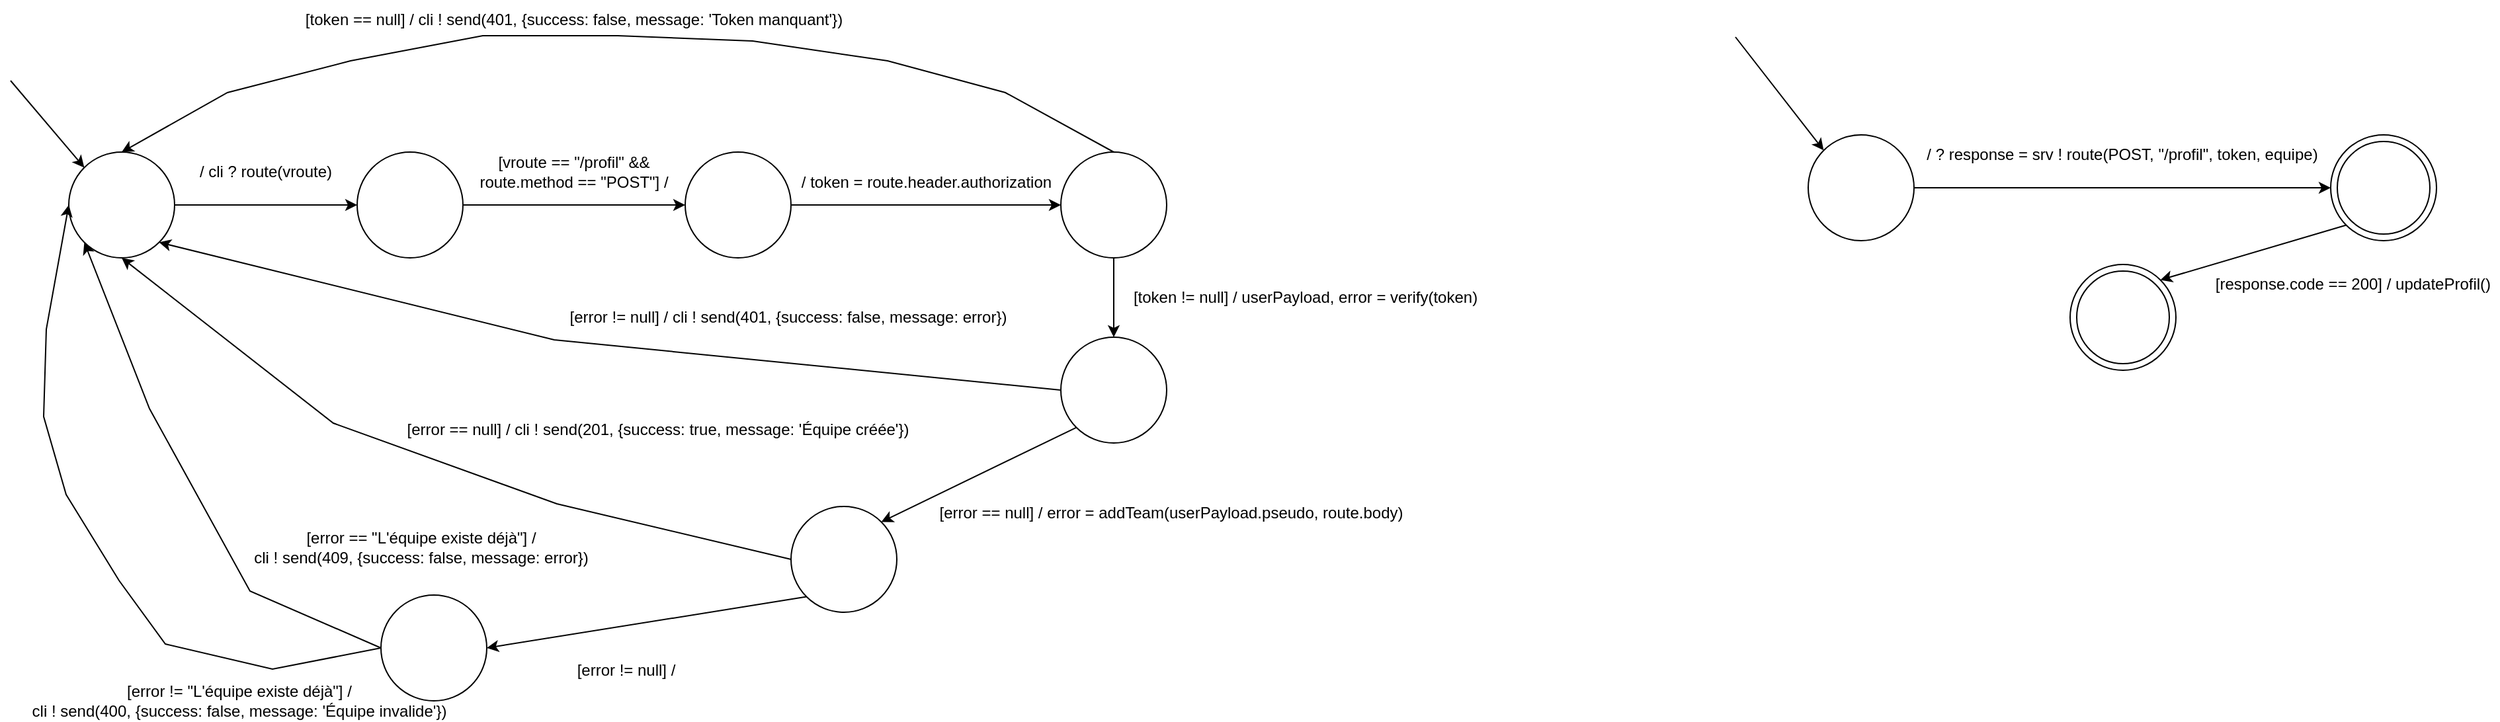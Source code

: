 <mxfile version="24.2.2" type="device">
  <diagram name="Page-1" id="ls8BUcPszcp-NXPqsT4M">
    <mxGraphModel dx="1715" dy="721" grid="0" gridSize="10" guides="1" tooltips="1" connect="1" arrows="1" fold="1" page="0" pageScale="1" pageWidth="827" pageHeight="1169" math="0" shadow="0">
      <root>
        <mxCell id="0" />
        <mxCell id="1" parent="0" />
        <mxCell id="fBTUod78T5G83dmQVt4a-1" value="" style="ellipse;whiteSpace=wrap;html=1;aspect=fixed;" vertex="1" parent="1">
          <mxGeometry x="-250" y="382" width="80" height="80" as="geometry" />
        </mxCell>
        <mxCell id="fBTUod78T5G83dmQVt4a-2" value="" style="endArrow=classic;html=1;rounded=0;entryX=0;entryY=0;entryDx=0;entryDy=0;" edge="1" parent="1" target="fBTUod78T5G83dmQVt4a-1">
          <mxGeometry width="50" height="50" relative="1" as="geometry">
            <mxPoint x="-294" y="328" as="sourcePoint" />
            <mxPoint x="-57" y="489" as="targetPoint" />
          </mxGeometry>
        </mxCell>
        <mxCell id="fBTUod78T5G83dmQVt4a-3" value="" style="ellipse;whiteSpace=wrap;html=1;aspect=fixed;" vertex="1" parent="1">
          <mxGeometry x="-32" y="382" width="80" height="80" as="geometry" />
        </mxCell>
        <mxCell id="fBTUod78T5G83dmQVt4a-4" value="" style="endArrow=classic;html=1;rounded=0;entryX=0;entryY=0.5;entryDx=0;entryDy=0;exitX=1;exitY=0.5;exitDx=0;exitDy=0;" edge="1" parent="1" source="fBTUod78T5G83dmQVt4a-1" target="fBTUod78T5G83dmQVt4a-3">
          <mxGeometry width="50" height="50" relative="1" as="geometry">
            <mxPoint x="-106" y="536" as="sourcePoint" />
            <mxPoint x="-56" y="486" as="targetPoint" />
          </mxGeometry>
        </mxCell>
        <mxCell id="fBTUod78T5G83dmQVt4a-5" value="/ cli ? route(vroute)" style="text;html=1;align=center;verticalAlign=middle;whiteSpace=wrap;rounded=0;" vertex="1" parent="1">
          <mxGeometry x="-156" y="382" width="110" height="30" as="geometry" />
        </mxCell>
        <mxCell id="fBTUod78T5G83dmQVt4a-6" value="" style="ellipse;whiteSpace=wrap;html=1;aspect=fixed;" vertex="1" parent="1">
          <mxGeometry x="216" y="382" width="80" height="80" as="geometry" />
        </mxCell>
        <mxCell id="fBTUod78T5G83dmQVt4a-7" value="" style="endArrow=classic;html=1;rounded=0;entryX=0;entryY=0.5;entryDx=0;entryDy=0;exitX=1;exitY=0.5;exitDx=0;exitDy=0;" edge="1" parent="1" source="fBTUod78T5G83dmQVt4a-3" target="fBTUod78T5G83dmQVt4a-6">
          <mxGeometry width="50" height="50" relative="1" as="geometry">
            <mxPoint x="31" y="497" as="sourcePoint" />
            <mxPoint x="81" y="447" as="targetPoint" />
          </mxGeometry>
        </mxCell>
        <mxCell id="fBTUod78T5G83dmQVt4a-8" value="[vroute == &quot;/profil&quot; &amp;amp;&amp;amp;&lt;div&gt;route.method == &quot;POST&quot;] /&lt;/div&gt;" style="text;html=1;align=center;verticalAlign=middle;whiteSpace=wrap;rounded=0;" vertex="1" parent="1">
          <mxGeometry x="54" y="382" width="156" height="30" as="geometry" />
        </mxCell>
        <mxCell id="fBTUod78T5G83dmQVt4a-9" value="" style="ellipse;whiteSpace=wrap;html=1;aspect=fixed;" vertex="1" parent="1">
          <mxGeometry x="500" y="382" width="80" height="80" as="geometry" />
        </mxCell>
        <mxCell id="fBTUod78T5G83dmQVt4a-10" value="" style="endArrow=classic;html=1;rounded=0;entryX=0;entryY=0.5;entryDx=0;entryDy=0;exitX=1;exitY=0.5;exitDx=0;exitDy=0;" edge="1" parent="1" source="fBTUod78T5G83dmQVt4a-6" target="fBTUod78T5G83dmQVt4a-9">
          <mxGeometry width="50" height="50" relative="1" as="geometry">
            <mxPoint x="160" y="529" as="sourcePoint" />
            <mxPoint x="210" y="479" as="targetPoint" />
          </mxGeometry>
        </mxCell>
        <mxCell id="fBTUod78T5G83dmQVt4a-11" value="/ token = route.header.authorization" style="text;html=1;align=center;verticalAlign=middle;whiteSpace=wrap;rounded=0;" vertex="1" parent="1">
          <mxGeometry x="301" y="390" width="195" height="30" as="geometry" />
        </mxCell>
        <mxCell id="fBTUod78T5G83dmQVt4a-12" value="" style="endArrow=classic;html=1;rounded=0;entryX=0.5;entryY=0;entryDx=0;entryDy=0;exitX=0.5;exitY=0;exitDx=0;exitDy=0;" edge="1" parent="1" source="fBTUod78T5G83dmQVt4a-9" target="fBTUod78T5G83dmQVt4a-1">
          <mxGeometry width="50" height="50" relative="1" as="geometry">
            <mxPoint x="160" y="529" as="sourcePoint" />
            <mxPoint x="210" y="479" as="targetPoint" />
            <Array as="points">
              <mxPoint x="458" y="337" />
              <mxPoint x="369" y="313" />
              <mxPoint x="267" y="298" />
              <mxPoint x="165" y="294" />
              <mxPoint x="63" y="294" />
              <mxPoint x="-37" y="313" />
              <mxPoint x="-130" y="337" />
            </Array>
          </mxGeometry>
        </mxCell>
        <mxCell id="fBTUod78T5G83dmQVt4a-13" value="[token == null] / cli ! send(401, {success: false, message:&amp;nbsp;&#39;Token manquant&#39;})" style="text;html=1;align=center;verticalAlign=middle;whiteSpace=wrap;rounded=0;" vertex="1" parent="1">
          <mxGeometry x="-74" y="267" width="412" height="30" as="geometry" />
        </mxCell>
        <mxCell id="fBTUod78T5G83dmQVt4a-14" value="" style="ellipse;whiteSpace=wrap;html=1;aspect=fixed;" vertex="1" parent="1">
          <mxGeometry x="500" y="522" width="80" height="80" as="geometry" />
        </mxCell>
        <mxCell id="fBTUod78T5G83dmQVt4a-15" value="" style="endArrow=classic;html=1;rounded=0;entryX=0.5;entryY=0;entryDx=0;entryDy=0;exitX=0.5;exitY=1;exitDx=0;exitDy=0;" edge="1" parent="1" source="fBTUod78T5G83dmQVt4a-9" target="fBTUod78T5G83dmQVt4a-14">
          <mxGeometry width="50" height="50" relative="1" as="geometry">
            <mxPoint x="378" y="747" as="sourcePoint" />
            <mxPoint x="428" y="697" as="targetPoint" />
          </mxGeometry>
        </mxCell>
        <mxCell id="fBTUod78T5G83dmQVt4a-16" value="[token != null] / userPayload, error = verify(token)" style="text;html=1;align=center;verticalAlign=middle;whiteSpace=wrap;rounded=0;" vertex="1" parent="1">
          <mxGeometry x="549" y="477" width="272" height="30" as="geometry" />
        </mxCell>
        <mxCell id="fBTUod78T5G83dmQVt4a-18" value="" style="endArrow=classic;html=1;rounded=0;entryX=1;entryY=1;entryDx=0;entryDy=0;exitX=0;exitY=0.5;exitDx=0;exitDy=0;" edge="1" parent="1" source="fBTUod78T5G83dmQVt4a-14" target="fBTUod78T5G83dmQVt4a-1">
          <mxGeometry width="50" height="50" relative="1" as="geometry">
            <mxPoint x="107" y="562" as="sourcePoint" />
            <mxPoint x="210" y="806" as="targetPoint" />
            <Array as="points">
              <mxPoint x="117" y="524" />
            </Array>
          </mxGeometry>
        </mxCell>
        <mxCell id="fBTUod78T5G83dmQVt4a-19" value="[error != null] / cli ! send(401,&amp;nbsp;{success: false, message: error})" style="text;html=1;align=center;verticalAlign=middle;whiteSpace=wrap;rounded=0;" vertex="1" parent="1">
          <mxGeometry x="98" y="492" width="392" height="30" as="geometry" />
        </mxCell>
        <mxCell id="fBTUod78T5G83dmQVt4a-21" value="" style="ellipse;whiteSpace=wrap;html=1;aspect=fixed;" vertex="1" parent="1">
          <mxGeometry x="296" y="650" width="80" height="80" as="geometry" />
        </mxCell>
        <mxCell id="fBTUod78T5G83dmQVt4a-22" value="" style="endArrow=classic;html=1;rounded=0;entryX=1;entryY=0;entryDx=0;entryDy=0;exitX=0;exitY=1;exitDx=0;exitDy=0;" edge="1" parent="1" source="fBTUod78T5G83dmQVt4a-14" target="fBTUod78T5G83dmQVt4a-21">
          <mxGeometry width="50" height="50" relative="1" as="geometry">
            <mxPoint x="185" y="747" as="sourcePoint" />
            <mxPoint x="235" y="697" as="targetPoint" />
          </mxGeometry>
        </mxCell>
        <mxCell id="fBTUod78T5G83dmQVt4a-23" value="[error == null] / error = addTeam(userPayload.pseudo, route.body)" style="text;html=1;align=center;verticalAlign=middle;whiteSpace=wrap;rounded=0;" vertex="1" parent="1">
          <mxGeometry x="406" y="640" width="355" height="30" as="geometry" />
        </mxCell>
        <mxCell id="fBTUod78T5G83dmQVt4a-25" value="" style="endArrow=classic;html=1;rounded=0;entryX=0.5;entryY=1;entryDx=0;entryDy=0;exitX=0;exitY=0.5;exitDx=0;exitDy=0;" edge="1" parent="1" source="fBTUod78T5G83dmQVt4a-21" target="fBTUod78T5G83dmQVt4a-1">
          <mxGeometry width="50" height="50" relative="1" as="geometry">
            <mxPoint x="295" y="747" as="sourcePoint" />
            <mxPoint x="150" y="743" as="targetPoint" />
            <Array as="points">
              <mxPoint x="119" y="648" />
              <mxPoint x="-50" y="587" />
            </Array>
          </mxGeometry>
        </mxCell>
        <mxCell id="fBTUod78T5G83dmQVt4a-26" value="[error == null] / cli !&amp;nbsp;send(201, {success: true, message: &#39;Équipe créée&#39;})" style="text;html=1;align=center;verticalAlign=middle;whiteSpace=wrap;rounded=0;" vertex="1" parent="1">
          <mxGeometry x="3" y="577" width="385" height="30" as="geometry" />
        </mxCell>
        <mxCell id="fBTUod78T5G83dmQVt4a-27" value="" style="ellipse;whiteSpace=wrap;html=1;aspect=fixed;" vertex="1" parent="1">
          <mxGeometry x="-14" y="717" width="80" height="80" as="geometry" />
        </mxCell>
        <mxCell id="fBTUod78T5G83dmQVt4a-28" value="" style="endArrow=classic;html=1;rounded=0;entryX=1;entryY=0.5;entryDx=0;entryDy=0;exitX=0;exitY=1;exitDx=0;exitDy=0;" edge="1" parent="1" source="fBTUod78T5G83dmQVt4a-21" target="fBTUod78T5G83dmQVt4a-27">
          <mxGeometry width="50" height="50" relative="1" as="geometry">
            <mxPoint x="76" y="747" as="sourcePoint" />
            <mxPoint x="126" y="697" as="targetPoint" />
          </mxGeometry>
        </mxCell>
        <mxCell id="fBTUod78T5G83dmQVt4a-29" value="[error != null] /" style="text;html=1;align=center;verticalAlign=middle;whiteSpace=wrap;rounded=0;" vertex="1" parent="1">
          <mxGeometry x="127" y="759" width="89" height="30" as="geometry" />
        </mxCell>
        <mxCell id="fBTUod78T5G83dmQVt4a-31" value="" style="endArrow=classic;html=1;rounded=0;exitX=0;exitY=0.5;exitDx=0;exitDy=0;entryX=0;entryY=1;entryDx=0;entryDy=0;" edge="1" parent="1" source="fBTUod78T5G83dmQVt4a-27" target="fBTUod78T5G83dmQVt4a-1">
          <mxGeometry width="50" height="50" relative="1" as="geometry">
            <mxPoint x="-33" y="747" as="sourcePoint" />
            <mxPoint x="-216" y="593" as="targetPoint" />
            <Array as="points">
              <mxPoint x="-113" y="714" />
              <mxPoint x="-189" y="576" />
            </Array>
          </mxGeometry>
        </mxCell>
        <mxCell id="fBTUod78T5G83dmQVt4a-32" value="[error ==&amp;nbsp;&quot;L&#39;équipe existe déjà&quot;] /&lt;div&gt;cli ! send(409, {success: false, message: error})&lt;/div&gt;" style="text;html=1;align=center;verticalAlign=middle;whiteSpace=wrap;rounded=0;" vertex="1" parent="1">
          <mxGeometry x="-117" y="666" width="267" height="30" as="geometry" />
        </mxCell>
        <mxCell id="fBTUod78T5G83dmQVt4a-33" value="[error !=&amp;nbsp;&quot;L&#39;équipe existe déjà&quot;] /&lt;div&gt;cli ! send(400, {success: false, message: &#39;Équipe invalide&#39;})&lt;/div&gt;" style="text;html=1;align=center;verticalAlign=middle;whiteSpace=wrap;rounded=0;" vertex="1" parent="1">
          <mxGeometry x="-281" y="782" width="320" height="30" as="geometry" />
        </mxCell>
        <mxCell id="fBTUod78T5G83dmQVt4a-36" value="" style="endArrow=classic;html=1;rounded=0;entryX=0;entryY=0.5;entryDx=0;entryDy=0;exitX=0;exitY=0.5;exitDx=0;exitDy=0;" edge="1" parent="1" source="fBTUod78T5G83dmQVt4a-27" target="fBTUod78T5G83dmQVt4a-1">
          <mxGeometry width="50" height="50" relative="1" as="geometry">
            <mxPoint x="-142" y="747" as="sourcePoint" />
            <mxPoint x="-92" y="697" as="targetPoint" />
            <Array as="points">
              <mxPoint x="-96" y="773" />
              <mxPoint x="-177" y="754" />
              <mxPoint x="-212" y="706" />
              <mxPoint x="-252" y="641" />
              <mxPoint x="-269" y="582" />
              <mxPoint x="-267" y="516" />
            </Array>
          </mxGeometry>
        </mxCell>
        <mxCell id="fBTUod78T5G83dmQVt4a-37" value="" style="ellipse;whiteSpace=wrap;html=1;aspect=fixed;" vertex="1" parent="1">
          <mxGeometry x="1065" y="369" width="80" height="80" as="geometry" />
        </mxCell>
        <mxCell id="fBTUod78T5G83dmQVt4a-38" value="" style="endArrow=classic;html=1;rounded=0;entryX=0;entryY=0;entryDx=0;entryDy=0;" edge="1" parent="1" target="fBTUod78T5G83dmQVt4a-37">
          <mxGeometry width="50" height="50" relative="1" as="geometry">
            <mxPoint x="1010" y="295" as="sourcePoint" />
            <mxPoint x="1197" y="543" as="targetPoint" />
          </mxGeometry>
        </mxCell>
        <mxCell id="fBTUod78T5G83dmQVt4a-39" value="" style="ellipse;whiteSpace=wrap;html=1;aspect=fixed;" vertex="1" parent="1">
          <mxGeometry x="1460" y="369" width="80" height="80" as="geometry" />
        </mxCell>
        <mxCell id="fBTUod78T5G83dmQVt4a-40" value="" style="endArrow=classic;html=1;rounded=0;entryX=0;entryY=0.5;entryDx=0;entryDy=0;exitX=1;exitY=0.5;exitDx=0;exitDy=0;" edge="1" parent="1" source="fBTUod78T5G83dmQVt4a-37" target="fBTUod78T5G83dmQVt4a-39">
          <mxGeometry width="50" height="50" relative="1" as="geometry">
            <mxPoint x="1420" y="593" as="sourcePoint" />
            <mxPoint x="1470" y="543" as="targetPoint" />
          </mxGeometry>
        </mxCell>
        <mxCell id="fBTUod78T5G83dmQVt4a-41" value="/ ? response = srv ! route(POST, &quot;/profil&quot;, token, equipe&lt;span style=&quot;background-color: initial;&quot;&gt;)&lt;/span&gt;" style="text;html=1;align=center;verticalAlign=middle;whiteSpace=wrap;rounded=0;" vertex="1" parent="1">
          <mxGeometry x="1151" y="369" width="303" height="30" as="geometry" />
        </mxCell>
        <mxCell id="fBTUod78T5G83dmQVt4a-43" value="" style="ellipse;whiteSpace=wrap;html=1;aspect=fixed;" vertex="1" parent="1">
          <mxGeometry x="1263" y="467" width="80" height="80" as="geometry" />
        </mxCell>
        <mxCell id="fBTUod78T5G83dmQVt4a-44" value="" style="endArrow=classic;html=1;rounded=0;entryX=1;entryY=0;entryDx=0;entryDy=0;exitX=0;exitY=1;exitDx=0;exitDy=0;" edge="1" parent="1" source="fBTUod78T5G83dmQVt4a-39" target="fBTUod78T5G83dmQVt4a-43">
          <mxGeometry width="50" height="50" relative="1" as="geometry">
            <mxPoint x="1277" y="499" as="sourcePoint" />
            <mxPoint x="1327" y="449" as="targetPoint" />
          </mxGeometry>
        </mxCell>
        <mxCell id="fBTUod78T5G83dmQVt4a-45" value="[response.code == 200] / updateProfil()" style="text;html=1;align=center;verticalAlign=middle;whiteSpace=wrap;rounded=0;" vertex="1" parent="1">
          <mxGeometry x="1367" y="467" width="220" height="30" as="geometry" />
        </mxCell>
        <mxCell id="fBTUod78T5G83dmQVt4a-46" value="" style="ellipse;whiteSpace=wrap;html=1;aspect=fixed;" vertex="1" parent="1">
          <mxGeometry x="1268" y="472" width="70" height="70" as="geometry" />
        </mxCell>
        <mxCell id="fBTUod78T5G83dmQVt4a-47" value="" style="ellipse;whiteSpace=wrap;html=1;aspect=fixed;" vertex="1" parent="1">
          <mxGeometry x="1465" y="374" width="70" height="70" as="geometry" />
        </mxCell>
      </root>
    </mxGraphModel>
  </diagram>
</mxfile>
